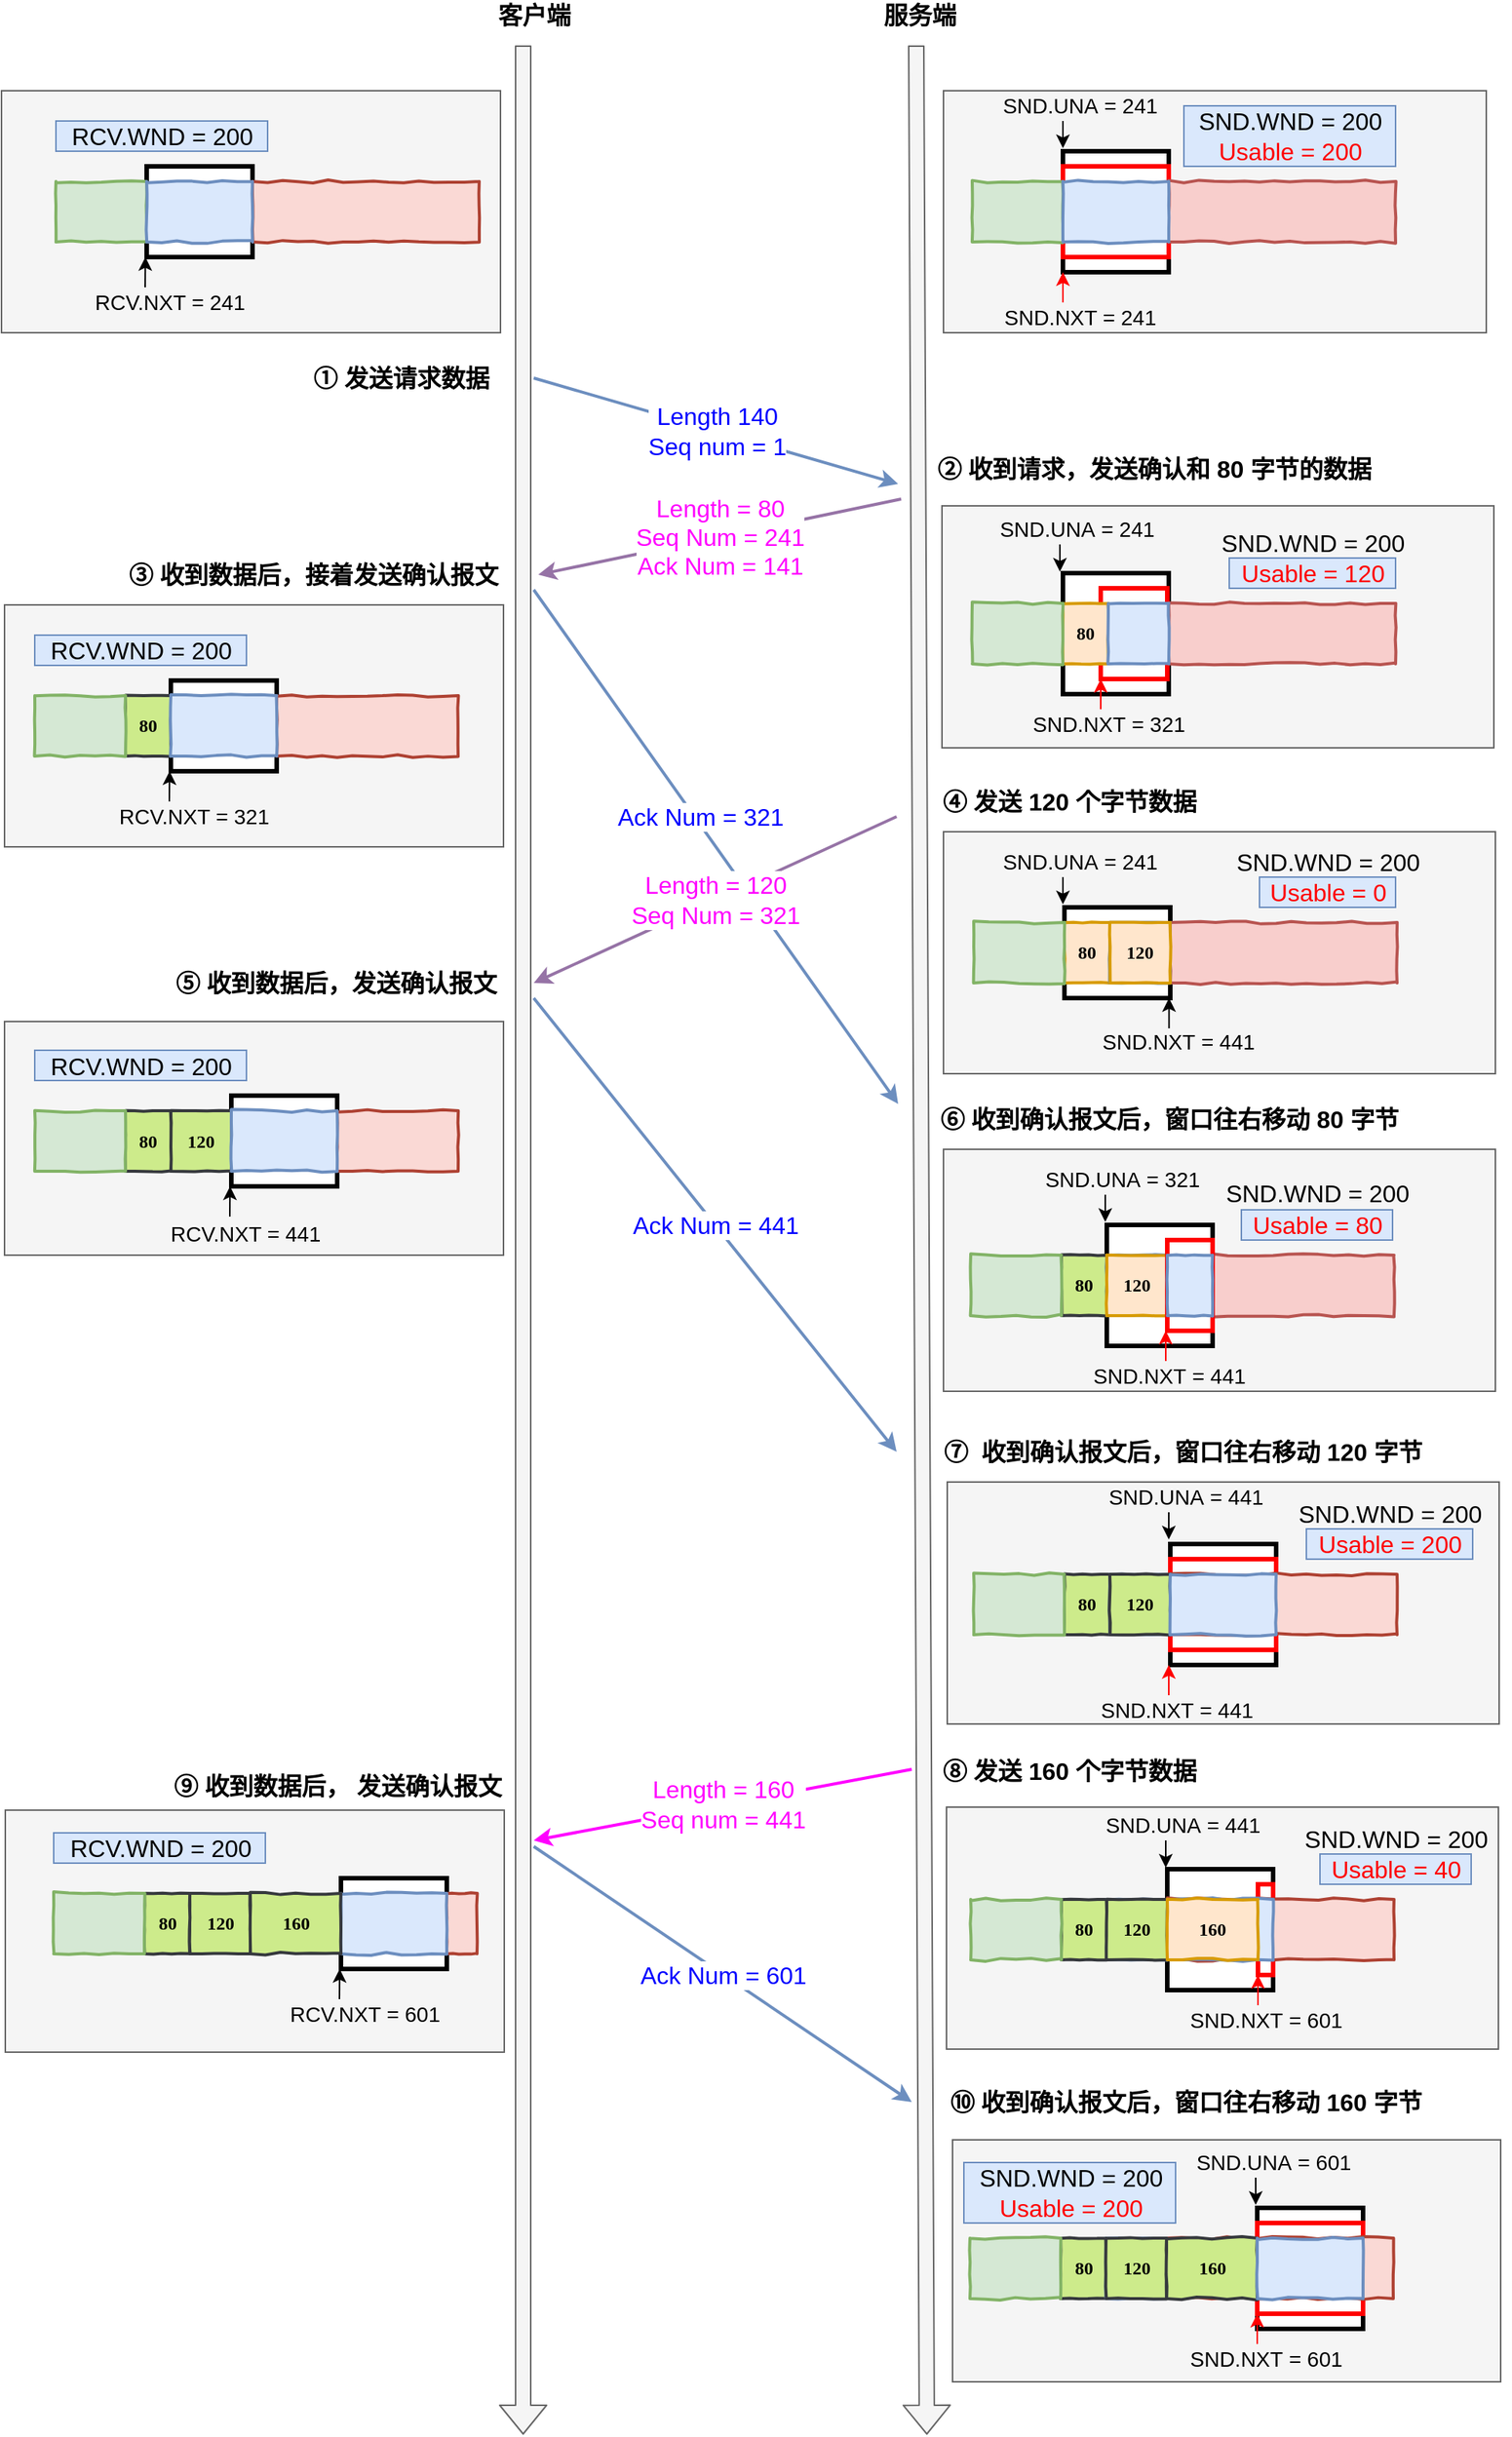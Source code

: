 <mxfile version="20.2.7" type="github">
  <diagram id="oP-XuYKwCHZLZq5-KsGj" name="第 1 页">
    <mxGraphModel dx="1161" dy="744" grid="1" gridSize="10" guides="1" tooltips="1" connect="1" arrows="1" fold="1" page="1" pageScale="1" pageWidth="827" pageHeight="1169" math="0" shadow="0">
      <root>
        <mxCell id="0" />
        <mxCell id="1" parent="0" />
        <mxCell id="BHWLRK0BuXOgV4QIQUpP-297" value="" style="rounded=0;whiteSpace=wrap;html=1;strokeColor=#666666;strokeWidth=1;fillColor=#f5f5f5;fontSize=16;fontColor=#333333;" parent="1" vertex="1">
          <mxGeometry x="701" y="550" width="359" height="160" as="geometry" />
        </mxCell>
        <mxCell id="BHWLRK0BuXOgV4QIQUpP-276" value="" style="rounded=0;whiteSpace=wrap;html=1;strokeColor=#666666;strokeWidth=1;fillColor=#f5f5f5;fontSize=16;fontColor=#333333;" parent="1" vertex="1">
          <mxGeometry x="701" y="1040" width="365" height="160" as="geometry" />
        </mxCell>
        <mxCell id="BHWLRK0BuXOgV4QIQUpP-277" value="" style="rounded=0;whiteSpace=wrap;html=1;strokeColor=#666666;strokeWidth=1;fillColor=#f5f5f5;fontSize=16;fontColor=#333333;" parent="1" vertex="1">
          <mxGeometry x="700" y="824.5" width="365" height="160" as="geometry" />
        </mxCell>
        <mxCell id="BHWLRK0BuXOgV4QIQUpP-204" value="" style="group" parent="1" vertex="1" connectable="0">
          <mxGeometry x="719" y="1260" width="347" height="150" as="geometry" />
        </mxCell>
        <mxCell id="BHWLRK0BuXOgV4QIQUpP-275" value="" style="rounded=0;whiteSpace=wrap;html=1;strokeColor=#666666;strokeWidth=1;fillColor=#f5f5f5;fontSize=16;fontColor=#333333;" parent="BHWLRK0BuXOgV4QIQUpP-204" vertex="1">
          <mxGeometry x="-18" y="-10" width="365" height="160" as="geometry" />
        </mxCell>
        <mxCell id="BHWLRK0BuXOgV4QIQUpP-133" value="" style="rounded=0;whiteSpace=wrap;html=1;strokeColor=#000000;fillColor=#ffffff;fontSize=16;strokeWidth=3;" parent="BHWLRK0BuXOgV4QIQUpP-204" vertex="1">
          <mxGeometry x="90" y="40" width="70" height="80" as="geometry" />
        </mxCell>
        <mxCell id="BHWLRK0BuXOgV4QIQUpP-73" value="80" style="html=1;whiteSpace=wrap;comic=1;strokeWidth=2;fontFamily=Comic Sans MS;fontStyle=1;fillColor=#cdeb8b;strokeColor=#36393d;" parent="BHWLRK0BuXOgV4QIQUpP-204" vertex="1">
          <mxGeometry x="60" y="60" width="30" height="40" as="geometry" />
        </mxCell>
        <mxCell id="BHWLRK0BuXOgV4QIQUpP-74" value="" style="html=1;whiteSpace=wrap;comic=1;strokeWidth=2;fontFamily=Comic Sans MS;fontStyle=1;fillColor=#d5e8d4;strokeColor=#82b366;" parent="BHWLRK0BuXOgV4QIQUpP-204" vertex="1">
          <mxGeometry y="60" width="60" height="40" as="geometry" />
        </mxCell>
        <mxCell id="BHWLRK0BuXOgV4QIQUpP-75" value="" style="html=1;whiteSpace=wrap;comic=1;strokeWidth=2;fontFamily=Comic Sans MS;fontStyle=1;fillColor=#f8cecc;strokeColor=#b85450;" parent="BHWLRK0BuXOgV4QIQUpP-204" vertex="1">
          <mxGeometry x="130" y="60" width="150" height="40" as="geometry" />
        </mxCell>
        <mxCell id="BHWLRK0BuXOgV4QIQUpP-76" value="" style="html=1;whiteSpace=wrap;comic=1;strokeWidth=2;fontFamily=Comic Sans MS;fontStyle=1;fillColor=#dae8fc;strokeColor=#6c8ebf;" parent="BHWLRK0BuXOgV4QIQUpP-204" vertex="1">
          <mxGeometry x="90" y="60" width="40" height="40" as="geometry" />
        </mxCell>
        <mxCell id="BHWLRK0BuXOgV4QIQUpP-77" value="120" style="html=1;whiteSpace=wrap;comic=1;strokeWidth=2;fontFamily=Comic Sans MS;fontStyle=1;fillColor=#ffe6cc;strokeColor=#d79b00;" parent="BHWLRK0BuXOgV4QIQUpP-204" vertex="1">
          <mxGeometry x="90" y="60" width="40" height="40" as="geometry" />
        </mxCell>
        <mxCell id="BHWLRK0BuXOgV4QIQUpP-116" value="SND.WND = 200" style="text;html=1;align=center;verticalAlign=middle;resizable=0;points=[];autosize=1;fontSize=16;" parent="BHWLRK0BuXOgV4QIQUpP-204" vertex="1">
          <mxGeometry x="159" y="9" width="140" height="20" as="geometry" />
        </mxCell>
        <mxCell id="BHWLRK0BuXOgV4QIQUpP-117" value="&lt;font color=&quot;#ff0000&quot;&gt;Usable = 80&lt;/font&gt;" style="text;html=1;align=center;verticalAlign=middle;resizable=0;points=[];autosize=1;fontSize=16;fillColor=#dae8fc;strokeColor=#6c8ebf;" parent="BHWLRK0BuXOgV4QIQUpP-204" vertex="1">
          <mxGeometry x="179" y="30" width="100" height="20" as="geometry" />
        </mxCell>
        <mxCell id="BHWLRK0BuXOgV4QIQUpP-134" value="" style="rounded=0;whiteSpace=wrap;html=1;strokeColor=#FF0000;fillColor=#ffffff;fontSize=16;strokeWidth=3;spacingRight=-1;" parent="BHWLRK0BuXOgV4QIQUpP-204" vertex="1">
          <mxGeometry x="130" y="50" width="30" height="60" as="geometry" />
        </mxCell>
        <mxCell id="BHWLRK0BuXOgV4QIQUpP-78" value="" style="html=1;whiteSpace=wrap;comic=1;strokeWidth=2;fontFamily=Comic Sans MS;fontStyle=1;fillColor=#dae8fc;strokeColor=#6c8ebf;" parent="BHWLRK0BuXOgV4QIQUpP-204" vertex="1">
          <mxGeometry x="130" y="60" width="30" height="40" as="geometry" />
        </mxCell>
        <mxCell id="BHWLRK0BuXOgV4QIQUpP-181" value="" style="endArrow=classic;html=1;fontSize=14;" parent="BHWLRK0BuXOgV4QIQUpP-204" edge="1">
          <mxGeometry width="50" height="50" relative="1" as="geometry">
            <mxPoint x="89" y="20" as="sourcePoint" />
            <mxPoint x="89" y="38" as="targetPoint" />
          </mxGeometry>
        </mxCell>
        <mxCell id="BHWLRK0BuXOgV4QIQUpP-182" value="SND.UNA&amp;nbsp;= 321" style="text;html=1;align=center;verticalAlign=middle;resizable=0;points=[];autosize=1;fontSize=14;" parent="BHWLRK0BuXOgV4QIQUpP-204" vertex="1">
          <mxGeometry x="40" width="120" height="20" as="geometry" />
        </mxCell>
        <mxCell id="BHWLRK0BuXOgV4QIQUpP-193" value="" style="endArrow=classic;html=1;fontSize=16;entryX=0;entryY=1;entryDx=0;entryDy=0;strokeColor=#FF0000;" parent="BHWLRK0BuXOgV4QIQUpP-204" edge="1">
          <mxGeometry width="50" height="50" relative="1" as="geometry">
            <mxPoint x="129" y="130" as="sourcePoint" />
            <mxPoint x="129" y="110.0" as="targetPoint" />
          </mxGeometry>
        </mxCell>
        <mxCell id="BHWLRK0BuXOgV4QIQUpP-240" value="" style="rounded=0;whiteSpace=wrap;html=1;strokeColor=#666666;strokeWidth=1;fillColor=#f5f5f5;fontSize=16;fontColor=#333333;" parent="1" vertex="1">
          <mxGeometry x="707" y="1905" width="362.5" height="160" as="geometry" />
        </mxCell>
        <mxCell id="BHWLRK0BuXOgV4QIQUpP-239" value="" style="rounded=0;whiteSpace=wrap;html=1;strokeColor=#666666;strokeWidth=1;fillColor=#f5f5f5;fontSize=16;fontColor=#333333;" parent="1" vertex="1">
          <mxGeometry x="80.5" y="1687" width="330" height="160" as="geometry" />
        </mxCell>
        <mxCell id="BHWLRK0BuXOgV4QIQUpP-236" value="" style="rounded=0;whiteSpace=wrap;html=1;strokeColor=#666666;strokeWidth=1;fillColor=#f5f5f5;fontSize=16;fontColor=#333333;" parent="1" vertex="1">
          <mxGeometry x="80" y="1165.5" width="330" height="154.5" as="geometry" />
        </mxCell>
        <mxCell id="KyinlGzShGAca8BI9YWs-2" value="&lt;font color=&quot;#ff00ff&quot;&gt;&lt;font style=&quot;font-size: 16px&quot;&gt;Length = 80&lt;br style=&quot;font-size: 16px&quot;&gt;&lt;/font&gt;&lt;span&gt;Seq Num = 241&lt;br&gt;&lt;/span&gt;&lt;/font&gt;&lt;font style=&quot;font-size: 16px&quot;&gt;&lt;font color=&quot;#ff00ff&quot;&gt;Ack Num = 141&lt;/font&gt;&lt;br&gt;&lt;/font&gt;" style="endArrow=classic;html=1;fillColor=#e1d5e7;strokeColor=#9673a6;fontSize=16;strokeWidth=2;" parent="1" edge="1">
          <mxGeometry width="50" height="50" relative="1" as="geometry">
            <mxPoint x="673" y="820" as="sourcePoint" />
            <mxPoint x="433" y="870" as="targetPoint" />
          </mxGeometry>
        </mxCell>
        <mxCell id="KyinlGzShGAca8BI9YWs-5" value="服务端" style="text;html=1;align=center;verticalAlign=middle;resizable=0;points=[];autosize=1;fontSize=16;fontStyle=1" parent="1" vertex="1">
          <mxGeometry x="654.5" y="490" width="60" height="20" as="geometry" />
        </mxCell>
        <mxCell id="KyinlGzShGAca8BI9YWs-6" value="客户端" style="text;html=1;align=center;verticalAlign=middle;resizable=0;points=[];autosize=1;fontSize=16;fontStyle=1" parent="1" vertex="1">
          <mxGeometry x="400" y="490" width="60" height="20" as="geometry" />
        </mxCell>
        <mxCell id="KyinlGzShGAca8BI9YWs-11" value="" style="shape=flexArrow;endArrow=classic;html=1;fillColor=#f5f5f5;strokeColor=#666666;" parent="1" edge="1">
          <mxGeometry width="50" height="50" relative="1" as="geometry">
            <mxPoint x="683" y="520" as="sourcePoint" />
            <mxPoint x="690" y="2100" as="targetPoint" />
          </mxGeometry>
        </mxCell>
        <mxCell id="KyinlGzShGAca8BI9YWs-12" value="" style="shape=flexArrow;endArrow=classic;html=1;fillColor=#f5f5f5;strokeColor=#666666;" parent="1" edge="1">
          <mxGeometry width="50" height="50" relative="1" as="geometry">
            <mxPoint x="423" y="520" as="sourcePoint" />
            <mxPoint x="423" y="2100" as="targetPoint" />
          </mxGeometry>
        </mxCell>
        <mxCell id="KyinlGzShGAca8BI9YWs-26" value="&lt;font color=&quot;#0000ff&quot; style=&quot;font-size: 16px&quot;&gt;Ack Num = 321&lt;br&gt;&lt;/font&gt;" style="endArrow=classic;html=1;gradientColor=#7ea6e0;fillColor=#dae8fc;strokeColor=#6c8ebf;fontSize=16;strokeWidth=2;" parent="1" edge="1">
          <mxGeometry x="-0.107" y="3" width="50" height="50" relative="1" as="geometry">
            <mxPoint x="430" y="880" as="sourcePoint" />
            <mxPoint x="671" y="1220" as="targetPoint" />
            <mxPoint as="offset" />
          </mxGeometry>
        </mxCell>
        <mxCell id="KyinlGzShGAca8BI9YWs-27" value="&lt;font color=&quot;#ff00ff&quot;&gt;Length = 120&lt;br&gt;Seq Num = 321&lt;/font&gt;" style="endArrow=classic;html=1;fillColor=#e1d5e7;strokeColor=#9673a6;fontSize=16;strokeWidth=2;" parent="1" edge="1">
          <mxGeometry width="50" height="50" relative="1" as="geometry">
            <mxPoint x="670" y="1030" as="sourcePoint" />
            <mxPoint x="430" y="1140" as="targetPoint" />
          </mxGeometry>
        </mxCell>
        <mxCell id="KyinlGzShGAca8BI9YWs-28" value="&lt;span&gt;&lt;font color=&quot;#0000ff&quot;&gt;Ack Num = 441&lt;/font&gt;&lt;/span&gt;&lt;font color=&quot;#0000ff&quot; style=&quot;font-size: 16px&quot;&gt;&lt;br&gt;&lt;/font&gt;" style="endArrow=classic;html=1;gradientColor=#7ea6e0;fillColor=#dae8fc;strokeColor=#6c8ebf;fontSize=16;strokeWidth=2;" parent="1" edge="1">
          <mxGeometry width="50" height="50" relative="1" as="geometry">
            <mxPoint x="430" y="1150" as="sourcePoint" />
            <mxPoint x="670" y="1450" as="targetPoint" />
          </mxGeometry>
        </mxCell>
        <mxCell id="KyinlGzShGAca8BI9YWs-29" value="&lt;font color=&quot;#ff00ff&quot;&gt;Length = 160&lt;br&gt;Seq num = 441&lt;/font&gt;" style="endArrow=classic;html=1;fillColor=#e1d5e7;strokeColor=#FF00FF;fontSize=16;strokeWidth=2;" parent="1" edge="1">
          <mxGeometry width="50" height="50" relative="1" as="geometry">
            <mxPoint x="680" y="1660" as="sourcePoint" />
            <mxPoint x="430" y="1707" as="targetPoint" />
          </mxGeometry>
        </mxCell>
        <mxCell id="BHWLRK0BuXOgV4QIQUpP-194" value="SND.NXT&amp;nbsp;= 441" style="text;html=1;align=center;verticalAlign=middle;resizable=0;points=[];autosize=1;fontSize=14;" parent="1" vertex="1">
          <mxGeometry x="790" y="1390" width="120" height="20" as="geometry" />
        </mxCell>
        <mxCell id="BHWLRK0BuXOgV4QIQUpP-202" value="" style="group" parent="1" vertex="1" connectable="0">
          <mxGeometry x="714.5" y="1910" width="315" height="155" as="geometry" />
        </mxCell>
        <mxCell id="BHWLRK0BuXOgV4QIQUpP-142" value="" style="rounded=0;whiteSpace=wrap;html=1;strokeColor=#000000;fillColor=#ffffff;fontSize=16;strokeWidth=3;" parent="BHWLRK0BuXOgV4QIQUpP-202" vertex="1">
          <mxGeometry x="194" y="40" width="70" height="80" as="geometry" />
        </mxCell>
        <mxCell id="BHWLRK0BuXOgV4QIQUpP-143" value="" style="rounded=0;whiteSpace=wrap;html=1;strokeColor=#FF0000;fillColor=#ffffff;fontSize=16;strokeWidth=3;spacingRight=-1;" parent="BHWLRK0BuXOgV4QIQUpP-202" vertex="1">
          <mxGeometry x="194" y="50" width="70" height="60" as="geometry" />
        </mxCell>
        <mxCell id="BHWLRK0BuXOgV4QIQUpP-96" value="80" style="html=1;whiteSpace=wrap;comic=1;strokeWidth=2;fontFamily=Comic Sans MS;fontStyle=1;fillColor=#cdeb8b;strokeColor=#36393d;" parent="BHWLRK0BuXOgV4QIQUpP-202" vertex="1">
          <mxGeometry x="64" y="60" width="30" height="40" as="geometry" />
        </mxCell>
        <mxCell id="BHWLRK0BuXOgV4QIQUpP-97" value="" style="html=1;whiteSpace=wrap;comic=1;strokeWidth=2;fontFamily=Comic Sans MS;fontStyle=1;fillColor=#d5e8d4;strokeColor=#82b366;" parent="BHWLRK0BuXOgV4QIQUpP-202" vertex="1">
          <mxGeometry x="4" y="60" width="60" height="40" as="geometry" />
        </mxCell>
        <mxCell id="BHWLRK0BuXOgV4QIQUpP-98" value="" style="html=1;whiteSpace=wrap;comic=1;strokeWidth=2;fontFamily=Comic Sans MS;fontStyle=1;fillColor=#fad9d5;strokeColor=#ae4132;" parent="BHWLRK0BuXOgV4QIQUpP-202" vertex="1">
          <mxGeometry x="134" y="60" width="150" height="40" as="geometry" />
        </mxCell>
        <mxCell id="BHWLRK0BuXOgV4QIQUpP-99" value="" style="html=1;whiteSpace=wrap;comic=1;strokeWidth=2;fontFamily=Comic Sans MS;fontStyle=1;fillColor=#dae8fc;strokeColor=#6c8ebf;" parent="BHWLRK0BuXOgV4QIQUpP-202" vertex="1">
          <mxGeometry x="94" y="60" width="40" height="40" as="geometry" />
        </mxCell>
        <mxCell id="BHWLRK0BuXOgV4QIQUpP-100" value="120" style="html=1;whiteSpace=wrap;comic=1;strokeWidth=2;fontFamily=Comic Sans MS;fontStyle=1;fillColor=#cdeb8b;strokeColor=#36393d;" parent="BHWLRK0BuXOgV4QIQUpP-202" vertex="1">
          <mxGeometry x="94" y="60" width="40" height="40" as="geometry" />
        </mxCell>
        <mxCell id="BHWLRK0BuXOgV4QIQUpP-102" value="160" style="html=1;whiteSpace=wrap;comic=1;strokeWidth=2;fontFamily=Comic Sans MS;fontStyle=1;fillColor=#cdeb8b;strokeColor=#36393d;" parent="BHWLRK0BuXOgV4QIQUpP-202" vertex="1">
          <mxGeometry x="134" y="60" width="60" height="40" as="geometry" />
        </mxCell>
        <mxCell id="BHWLRK0BuXOgV4QIQUpP-105" value="" style="html=1;whiteSpace=wrap;comic=1;strokeWidth=2;fontFamily=Comic Sans MS;fontStyle=1;fillColor=#dae8fc;strokeColor=#6c8ebf;" parent="BHWLRK0BuXOgV4QIQUpP-202" vertex="1">
          <mxGeometry x="194" y="60" width="70" height="40" as="geometry" />
        </mxCell>
        <mxCell id="BHWLRK0BuXOgV4QIQUpP-123" value="SND.WND = 200&lt;br&gt;&lt;font color=&quot;#ff0000&quot;&gt;Usable = 200&lt;/font&gt;" style="text;html=1;align=center;verticalAlign=middle;resizable=0;points=[];autosize=1;fontSize=16;fillColor=#dae8fc;strokeColor=#6c8ebf;" parent="BHWLRK0BuXOgV4QIQUpP-202" vertex="1">
          <mxGeometry y="10" width="140" height="40" as="geometry" />
        </mxCell>
        <mxCell id="BHWLRK0BuXOgV4QIQUpP-191" value="" style="endArrow=classic;html=1;fontSize=14;" parent="BHWLRK0BuXOgV4QIQUpP-202" edge="1">
          <mxGeometry width="50" height="50" relative="1" as="geometry">
            <mxPoint x="193.0" y="20.0" as="sourcePoint" />
            <mxPoint x="193.0" y="38.0" as="targetPoint" />
          </mxGeometry>
        </mxCell>
        <mxCell id="BHWLRK0BuXOgV4QIQUpP-192" value="SND.UNA&amp;nbsp;= 601" style="text;html=1;align=center;verticalAlign=middle;resizable=0;points=[];autosize=1;fontSize=14;" parent="BHWLRK0BuXOgV4QIQUpP-202" vertex="1">
          <mxGeometry x="144" width="120" height="20" as="geometry" />
        </mxCell>
        <mxCell id="BHWLRK0BuXOgV4QIQUpP-199" value="" style="endArrow=classic;html=1;fontSize=16;entryX=0;entryY=1;entryDx=0;entryDy=0;strokeColor=#FF0000;" parent="BHWLRK0BuXOgV4QIQUpP-202" edge="1">
          <mxGeometry width="50" height="50" relative="1" as="geometry">
            <mxPoint x="194" y="130" as="sourcePoint" />
            <mxPoint x="194" y="110" as="targetPoint" />
          </mxGeometry>
        </mxCell>
        <mxCell id="BHWLRK0BuXOgV4QIQUpP-200" value="SND.NXT&amp;nbsp;= 601" style="text;html=1;align=center;verticalAlign=middle;resizable=0;points=[];autosize=1;fontSize=14;" parent="BHWLRK0BuXOgV4QIQUpP-202" vertex="1">
          <mxGeometry x="139" y="130" width="120" height="20" as="geometry" />
        </mxCell>
        <mxCell id="BHWLRK0BuXOgV4QIQUpP-203" value="" style="group" parent="1" vertex="1" connectable="0">
          <mxGeometry x="721" y="1470" width="347.5" height="161" as="geometry" />
        </mxCell>
        <mxCell id="BHWLRK0BuXOgV4QIQUpP-242" value="" style="rounded=0;whiteSpace=wrap;html=1;strokeColor=#666666;strokeWidth=1;fillColor=#f5f5f5;fontSize=16;fontColor=#333333;" parent="BHWLRK0BuXOgV4QIQUpP-203" vertex="1">
          <mxGeometry x="-17.5" width="365" height="160" as="geometry" />
        </mxCell>
        <mxCell id="BHWLRK0BuXOgV4QIQUpP-139" value="" style="rounded=0;whiteSpace=wrap;html=1;strokeColor=#000000;fillColor=#ffffff;fontSize=16;strokeWidth=3;" parent="BHWLRK0BuXOgV4QIQUpP-203" vertex="1">
          <mxGeometry x="130" y="41" width="70" height="80" as="geometry" />
        </mxCell>
        <mxCell id="BHWLRK0BuXOgV4QIQUpP-137" value="" style="rounded=0;whiteSpace=wrap;html=1;strokeColor=#FF0000;fillColor=#ffffff;fontSize=16;strokeWidth=3;spacingRight=-1;" parent="BHWLRK0BuXOgV4QIQUpP-203" vertex="1">
          <mxGeometry x="130" y="51" width="70" height="60" as="geometry" />
        </mxCell>
        <mxCell id="BHWLRK0BuXOgV4QIQUpP-79" value="80" style="html=1;whiteSpace=wrap;comic=1;strokeWidth=2;fontFamily=Comic Sans MS;fontStyle=1;fillColor=#cdeb8b;strokeColor=#36393d;" parent="BHWLRK0BuXOgV4QIQUpP-203" vertex="1">
          <mxGeometry x="60" y="61" width="30" height="40" as="geometry" />
        </mxCell>
        <mxCell id="BHWLRK0BuXOgV4QIQUpP-80" value="" style="html=1;whiteSpace=wrap;comic=1;strokeWidth=2;fontFamily=Comic Sans MS;fontStyle=1;fillColor=#d5e8d4;strokeColor=#82b366;" parent="BHWLRK0BuXOgV4QIQUpP-203" vertex="1">
          <mxGeometry y="61" width="60" height="40" as="geometry" />
        </mxCell>
        <mxCell id="BHWLRK0BuXOgV4QIQUpP-81" value="" style="html=1;whiteSpace=wrap;comic=1;strokeWidth=2;fontFamily=Comic Sans MS;fontStyle=1;fillColor=#fad9d5;strokeColor=#ae4132;" parent="BHWLRK0BuXOgV4QIQUpP-203" vertex="1">
          <mxGeometry x="130" y="61" width="150" height="40" as="geometry" />
        </mxCell>
        <mxCell id="BHWLRK0BuXOgV4QIQUpP-82" value="" style="html=1;whiteSpace=wrap;comic=1;strokeWidth=2;fontFamily=Comic Sans MS;fontStyle=1;fillColor=#dae8fc;strokeColor=#6c8ebf;" parent="BHWLRK0BuXOgV4QIQUpP-203" vertex="1">
          <mxGeometry x="90" y="61" width="40" height="40" as="geometry" />
        </mxCell>
        <mxCell id="BHWLRK0BuXOgV4QIQUpP-83" value="120" style="html=1;whiteSpace=wrap;comic=1;strokeWidth=2;fontFamily=Comic Sans MS;fontStyle=1;fillColor=#cdeb8b;strokeColor=#36393d;" parent="BHWLRK0BuXOgV4QIQUpP-203" vertex="1">
          <mxGeometry x="90" y="61" width="40" height="40" as="geometry" />
        </mxCell>
        <mxCell id="BHWLRK0BuXOgV4QIQUpP-85" value="" style="html=1;whiteSpace=wrap;comic=1;strokeWidth=2;fontFamily=Comic Sans MS;fontStyle=1;fillColor=#dae8fc;strokeColor=#6c8ebf;" parent="BHWLRK0BuXOgV4QIQUpP-203" vertex="1">
          <mxGeometry x="130" y="61" width="70" height="40" as="geometry" />
        </mxCell>
        <mxCell id="BHWLRK0BuXOgV4QIQUpP-118" value="SND.WND = 200" style="text;html=1;align=center;verticalAlign=middle;resizable=0;points=[];autosize=1;fontSize=16;" parent="BHWLRK0BuXOgV4QIQUpP-203" vertex="1">
          <mxGeometry x="205" y="11" width="140" height="20" as="geometry" />
        </mxCell>
        <mxCell id="BHWLRK0BuXOgV4QIQUpP-119" value="&lt;font color=&quot;#ff0000&quot;&gt;Usable = 200&lt;/font&gt;" style="text;html=1;align=center;verticalAlign=middle;resizable=0;points=[];autosize=1;fontSize=16;fillColor=#dae8fc;strokeColor=#6c8ebf;" parent="BHWLRK0BuXOgV4QIQUpP-203" vertex="1">
          <mxGeometry x="220" y="31" width="110" height="20" as="geometry" />
        </mxCell>
        <mxCell id="BHWLRK0BuXOgV4QIQUpP-185" value="" style="endArrow=classic;html=1;fontSize=14;" parent="BHWLRK0BuXOgV4QIQUpP-203" edge="1">
          <mxGeometry width="50" height="50" relative="1" as="geometry">
            <mxPoint x="129.0" y="20.0" as="sourcePoint" />
            <mxPoint x="129.0" y="38.0" as="targetPoint" />
          </mxGeometry>
        </mxCell>
        <mxCell id="BHWLRK0BuXOgV4QIQUpP-186" value="SND.UNA&amp;nbsp;= 441" style="text;html=1;align=center;verticalAlign=middle;resizable=0;points=[];autosize=1;fontSize=14;" parent="BHWLRK0BuXOgV4QIQUpP-203" vertex="1">
          <mxGeometry x="80" width="120" height="20" as="geometry" />
        </mxCell>
        <mxCell id="BHWLRK0BuXOgV4QIQUpP-195" value="" style="endArrow=classic;html=1;fontSize=16;entryX=0;entryY=1;entryDx=0;entryDy=0;strokeColor=#FF0000;" parent="BHWLRK0BuXOgV4QIQUpP-203" edge="1">
          <mxGeometry width="50" height="50" relative="1" as="geometry">
            <mxPoint x="129.0" y="141.0" as="sourcePoint" />
            <mxPoint x="129.0" y="121.0" as="targetPoint" />
          </mxGeometry>
        </mxCell>
        <mxCell id="BHWLRK0BuXOgV4QIQUpP-196" value="SND.NXT&amp;nbsp;= 441" style="text;html=1;align=center;verticalAlign=middle;resizable=0;points=[];autosize=1;fontSize=14;" parent="BHWLRK0BuXOgV4QIQUpP-203" vertex="1">
          <mxGeometry x="74" y="141" width="120" height="20" as="geometry" />
        </mxCell>
        <mxCell id="BHWLRK0BuXOgV4QIQUpP-205" value="" style="group" parent="1" vertex="1" connectable="0">
          <mxGeometry x="721" y="1050" width="355" height="150" as="geometry" />
        </mxCell>
        <mxCell id="BHWLRK0BuXOgV4QIQUpP-132" value="" style="rounded=0;whiteSpace=wrap;html=1;strokeColor=#000000;fillColor=#ffffff;fontSize=16;strokeWidth=3;" parent="BHWLRK0BuXOgV4QIQUpP-205" vertex="1">
          <mxGeometry x="60" y="40" width="70" height="60" as="geometry" />
        </mxCell>
        <mxCell id="BHWLRK0BuXOgV4QIQUpP-68" value="80" style="html=1;whiteSpace=wrap;comic=1;strokeWidth=2;fontFamily=Comic Sans MS;fontStyle=1;fillColor=#ffe6cc;strokeColor=#d79b00;" parent="BHWLRK0BuXOgV4QIQUpP-205" vertex="1">
          <mxGeometry x="60" y="50" width="30" height="40" as="geometry" />
        </mxCell>
        <mxCell id="BHWLRK0BuXOgV4QIQUpP-69" value="" style="html=1;whiteSpace=wrap;comic=1;strokeWidth=2;fontFamily=Comic Sans MS;fontStyle=1;fillColor=#d5e8d4;strokeColor=#82b366;" parent="BHWLRK0BuXOgV4QIQUpP-205" vertex="1">
          <mxGeometry y="50" width="60" height="40" as="geometry" />
        </mxCell>
        <mxCell id="BHWLRK0BuXOgV4QIQUpP-70" value="" style="html=1;whiteSpace=wrap;comic=1;strokeWidth=2;fontFamily=Comic Sans MS;fontStyle=1;fillColor=#f8cecc;strokeColor=#b85450;" parent="BHWLRK0BuXOgV4QIQUpP-205" vertex="1">
          <mxGeometry x="130" y="50" width="150" height="40" as="geometry" />
        </mxCell>
        <mxCell id="BHWLRK0BuXOgV4QIQUpP-71" value="" style="html=1;whiteSpace=wrap;comic=1;strokeWidth=2;fontFamily=Comic Sans MS;fontStyle=1;fillColor=#dae8fc;strokeColor=#6c8ebf;" parent="BHWLRK0BuXOgV4QIQUpP-205" vertex="1">
          <mxGeometry x="90" y="50" width="40" height="40" as="geometry" />
        </mxCell>
        <mxCell id="BHWLRK0BuXOgV4QIQUpP-72" value="120" style="html=1;whiteSpace=wrap;comic=1;strokeWidth=2;fontFamily=Comic Sans MS;fontStyle=1;fillColor=#ffe6cc;strokeColor=#d79b00;" parent="BHWLRK0BuXOgV4QIQUpP-205" vertex="1">
          <mxGeometry x="90" y="50" width="40" height="40" as="geometry" />
        </mxCell>
        <mxCell id="BHWLRK0BuXOgV4QIQUpP-114" value="SND.WND = 200" style="text;html=1;align=center;verticalAlign=middle;resizable=0;points=[];autosize=1;fontSize=16;" parent="BHWLRK0BuXOgV4QIQUpP-205" vertex="1">
          <mxGeometry x="164" width="140" height="20" as="geometry" />
        </mxCell>
        <mxCell id="BHWLRK0BuXOgV4QIQUpP-115" value="&lt;font color=&quot;#ff0000&quot;&gt;Usable = 0&lt;/font&gt;" style="text;html=1;align=center;verticalAlign=middle;resizable=0;points=[];autosize=1;fontSize=16;fillColor=#dae8fc;strokeColor=#6c8ebf;" parent="BHWLRK0BuXOgV4QIQUpP-205" vertex="1">
          <mxGeometry x="189" y="20" width="90" height="20" as="geometry" />
        </mxCell>
        <mxCell id="BHWLRK0BuXOgV4QIQUpP-175" value="" style="endArrow=classic;html=1;fontSize=16;entryX=0;entryY=1;entryDx=0;entryDy=0;strokeColor=#000000;" parent="BHWLRK0BuXOgV4QIQUpP-205" edge="1">
          <mxGeometry width="50" height="50" relative="1" as="geometry">
            <mxPoint x="129.17" y="120" as="sourcePoint" />
            <mxPoint x="129.17" y="100.0" as="targetPoint" />
          </mxGeometry>
        </mxCell>
        <mxCell id="BHWLRK0BuXOgV4QIQUpP-176" value="SND.NXT&amp;nbsp;= 441" style="text;html=1;align=center;verticalAlign=middle;resizable=0;points=[];autosize=1;fontSize=14;" parent="BHWLRK0BuXOgV4QIQUpP-205" vertex="1">
          <mxGeometry x="75" y="119" width="120" height="20" as="geometry" />
        </mxCell>
        <mxCell id="BHWLRK0BuXOgV4QIQUpP-179" value="" style="endArrow=classic;html=1;fontSize=14;" parent="BHWLRK0BuXOgV4QIQUpP-205" edge="1">
          <mxGeometry width="50" height="50" relative="1" as="geometry">
            <mxPoint x="59" y="20" as="sourcePoint" />
            <mxPoint x="59" y="38" as="targetPoint" />
          </mxGeometry>
        </mxCell>
        <mxCell id="BHWLRK0BuXOgV4QIQUpP-180" value="SND.UNA&amp;nbsp;= 241" style="text;html=1;align=center;verticalAlign=middle;resizable=0;points=[];autosize=1;fontSize=14;" parent="BHWLRK0BuXOgV4QIQUpP-205" vertex="1">
          <mxGeometry x="10" width="120" height="20" as="geometry" />
        </mxCell>
        <mxCell id="BHWLRK0BuXOgV4QIQUpP-206" value="" style="group" parent="1" vertex="1" connectable="0">
          <mxGeometry x="720" y="830" width="355" height="154.5" as="geometry" />
        </mxCell>
        <mxCell id="BHWLRK0BuXOgV4QIQUpP-130" value="" style="rounded=0;whiteSpace=wrap;html=1;strokeColor=#000000;fillColor=#ffffff;fontSize=16;strokeWidth=3;" parent="BHWLRK0BuXOgV4QIQUpP-206" vertex="1">
          <mxGeometry x="60" y="39" width="70" height="80" as="geometry" />
        </mxCell>
        <mxCell id="BHWLRK0BuXOgV4QIQUpP-131" value="" style="rounded=0;whiteSpace=wrap;html=1;strokeColor=#FF0000;fillColor=#ffffff;fontSize=16;strokeWidth=3;spacingRight=-1;" parent="BHWLRK0BuXOgV4QIQUpP-206" vertex="1">
          <mxGeometry x="85" y="49" width="44" height="60" as="geometry" />
        </mxCell>
        <mxCell id="BHWLRK0BuXOgV4QIQUpP-64" value="80" style="html=1;whiteSpace=wrap;comic=1;strokeWidth=2;fontFamily=Comic Sans MS;fontStyle=1;fillColor=#ffe6cc;strokeColor=#d79b00;" parent="BHWLRK0BuXOgV4QIQUpP-206" vertex="1">
          <mxGeometry x="60" y="59" width="30" height="40" as="geometry" />
        </mxCell>
        <mxCell id="BHWLRK0BuXOgV4QIQUpP-65" value="" style="html=1;whiteSpace=wrap;comic=1;strokeWidth=2;fontFamily=Comic Sans MS;fontStyle=1;fillColor=#d5e8d4;strokeColor=#82b366;" parent="BHWLRK0BuXOgV4QIQUpP-206" vertex="1">
          <mxGeometry y="59" width="60" height="40" as="geometry" />
        </mxCell>
        <mxCell id="BHWLRK0BuXOgV4QIQUpP-66" value="" style="html=1;whiteSpace=wrap;comic=1;strokeWidth=2;fontFamily=Comic Sans MS;fontStyle=1;fillColor=#f8cecc;strokeColor=#b85450;" parent="BHWLRK0BuXOgV4QIQUpP-206" vertex="1">
          <mxGeometry x="130" y="59" width="150" height="40" as="geometry" />
        </mxCell>
        <mxCell id="BHWLRK0BuXOgV4QIQUpP-67" value="" style="html=1;whiteSpace=wrap;comic=1;strokeWidth=2;fontFamily=Comic Sans MS;fontStyle=1;fillColor=#dae8fc;strokeColor=#6c8ebf;" parent="BHWLRK0BuXOgV4QIQUpP-206" vertex="1">
          <mxGeometry x="90" y="59" width="40" height="40" as="geometry" />
        </mxCell>
        <mxCell id="BHWLRK0BuXOgV4QIQUpP-112" value="&lt;font color=&quot;#ff0000&quot;&gt;Usable = 120&lt;/font&gt;" style="text;html=1;align=center;verticalAlign=middle;resizable=0;points=[];autosize=1;fontSize=16;fillColor=#dae8fc;strokeColor=#6c8ebf;" parent="BHWLRK0BuXOgV4QIQUpP-206" vertex="1">
          <mxGeometry x="170" y="29" width="110" height="20" as="geometry" />
        </mxCell>
        <mxCell id="BHWLRK0BuXOgV4QIQUpP-113" value="SND.WND = 200" style="text;html=1;align=center;verticalAlign=middle;resizable=0;points=[];autosize=1;fontSize=16;" parent="BHWLRK0BuXOgV4QIQUpP-206" vertex="1">
          <mxGeometry x="155" y="9" width="140" height="20" as="geometry" />
        </mxCell>
        <mxCell id="BHWLRK0BuXOgV4QIQUpP-170" value="" style="endArrow=classic;html=1;fontSize=16;entryX=0;entryY=1;entryDx=0;entryDy=0;strokeColor=#FF0000;" parent="BHWLRK0BuXOgV4QIQUpP-206" target="BHWLRK0BuXOgV4QIQUpP-131" edge="1">
          <mxGeometry width="50" height="50" relative="1" as="geometry">
            <mxPoint x="85" y="129" as="sourcePoint" />
            <mxPoint x="87" y="119" as="targetPoint" />
          </mxGeometry>
        </mxCell>
        <mxCell id="BHWLRK0BuXOgV4QIQUpP-171" value="SND.NXT&amp;nbsp;= 321" style="text;html=1;align=center;verticalAlign=middle;resizable=0;points=[];autosize=1;fontSize=14;" parent="BHWLRK0BuXOgV4QIQUpP-206" vertex="1">
          <mxGeometry x="30" y="129" width="120" height="20" as="geometry" />
        </mxCell>
        <mxCell id="BHWLRK0BuXOgV4QIQUpP-177" value="" style="endArrow=classic;html=1;fontSize=14;" parent="BHWLRK0BuXOgV4QIQUpP-206" edge="1">
          <mxGeometry width="50" height="50" relative="1" as="geometry">
            <mxPoint x="58" y="20" as="sourcePoint" />
            <mxPoint x="58" y="38" as="targetPoint" />
          </mxGeometry>
        </mxCell>
        <mxCell id="BHWLRK0BuXOgV4QIQUpP-178" value="SND.UNA&amp;nbsp;= 241" style="text;html=1;align=center;verticalAlign=middle;resizable=0;points=[];autosize=1;fontSize=14;" parent="BHWLRK0BuXOgV4QIQUpP-206" vertex="1">
          <mxGeometry x="9" width="120" height="20" as="geometry" />
        </mxCell>
        <mxCell id="BHWLRK0BuXOgV4QIQUpP-207" value="" style="group" parent="1" vertex="1" connectable="0">
          <mxGeometry x="720" y="550" width="350" height="160" as="geometry" />
        </mxCell>
        <mxCell id="BHWLRK0BuXOgV4QIQUpP-148" value="" style="rounded=0;whiteSpace=wrap;html=1;strokeColor=#000000;fillColor=#ffffff;fontSize=16;strokeWidth=3;" parent="BHWLRK0BuXOgV4QIQUpP-207" vertex="1">
          <mxGeometry x="60" y="40" width="70" height="80" as="geometry" />
        </mxCell>
        <mxCell id="BHWLRK0BuXOgV4QIQUpP-149" value="" style="rounded=0;whiteSpace=wrap;html=1;strokeColor=#FF0000;fillColor=#ffffff;fontSize=16;strokeWidth=3;spacingRight=-1;" parent="BHWLRK0BuXOgV4QIQUpP-207" vertex="1">
          <mxGeometry x="60" y="50" width="70" height="60" as="geometry" />
        </mxCell>
        <mxCell id="BHWLRK0BuXOgV4QIQUpP-61" value="" style="html=1;whiteSpace=wrap;comic=1;strokeWidth=2;fontFamily=Comic Sans MS;fontStyle=1;fillColor=#d5e8d4;strokeColor=#82b366;" parent="BHWLRK0BuXOgV4QIQUpP-207" vertex="1">
          <mxGeometry y="60" width="60" height="40" as="geometry" />
        </mxCell>
        <mxCell id="BHWLRK0BuXOgV4QIQUpP-62" value="" style="html=1;whiteSpace=wrap;comic=1;strokeWidth=2;fontFamily=Comic Sans MS;fontStyle=1;fillColor=#f8cecc;strokeColor=#b85450;" parent="BHWLRK0BuXOgV4QIQUpP-207" vertex="1">
          <mxGeometry x="130" y="60" width="150" height="40" as="geometry" />
        </mxCell>
        <mxCell id="BHWLRK0BuXOgV4QIQUpP-63" value="" style="html=1;whiteSpace=wrap;comic=1;strokeWidth=2;fontFamily=Comic Sans MS;fontStyle=1;fillColor=#dae8fc;strokeColor=#6c8ebf;" parent="BHWLRK0BuXOgV4QIQUpP-207" vertex="1">
          <mxGeometry x="60" y="60" width="70" height="40" as="geometry" />
        </mxCell>
        <mxCell id="BHWLRK0BuXOgV4QIQUpP-111" value="SND.WND = 200&lt;br&gt;&lt;font color=&quot;#ff0000&quot;&gt;Usable = 200&lt;/font&gt;" style="text;html=1;align=center;verticalAlign=middle;resizable=0;points=[];autosize=1;fontSize=16;fillColor=#dae8fc;strokeColor=#6c8ebf;" parent="BHWLRK0BuXOgV4QIQUpP-207" vertex="1">
          <mxGeometry x="140" y="10" width="140" height="40" as="geometry" />
        </mxCell>
        <mxCell id="BHWLRK0BuXOgV4QIQUpP-164" value="" style="endArrow=classic;html=1;fontSize=16;strokeColor=#FF0000;" parent="BHWLRK0BuXOgV4QIQUpP-207" edge="1">
          <mxGeometry width="50" height="50" relative="1" as="geometry">
            <mxPoint x="60" y="140" as="sourcePoint" />
            <mxPoint x="60.0" y="120" as="targetPoint" />
          </mxGeometry>
        </mxCell>
        <mxCell id="BHWLRK0BuXOgV4QIQUpP-167" value="SND.NXT = 241" style="text;html=1;align=center;verticalAlign=middle;resizable=0;points=[];autosize=1;fontSize=14;" parent="BHWLRK0BuXOgV4QIQUpP-207" vertex="1">
          <mxGeometry x="11" y="140" width="120" height="20" as="geometry" />
        </mxCell>
        <mxCell id="BHWLRK0BuXOgV4QIQUpP-168" value="" style="endArrow=classic;html=1;fontSize=14;" parent="BHWLRK0BuXOgV4QIQUpP-207" edge="1">
          <mxGeometry width="50" height="50" relative="1" as="geometry">
            <mxPoint x="60" y="20" as="sourcePoint" />
            <mxPoint x="60" y="38" as="targetPoint" />
          </mxGeometry>
        </mxCell>
        <mxCell id="BHWLRK0BuXOgV4QIQUpP-169" value="SND.UNA&amp;nbsp;= 241" style="text;html=1;align=center;verticalAlign=middle;resizable=0;points=[];autosize=1;fontSize=14;" parent="BHWLRK0BuXOgV4QIQUpP-207" vertex="1">
          <mxGeometry x="11" width="120" height="20" as="geometry" />
        </mxCell>
        <mxCell id="BHWLRK0BuXOgV4QIQUpP-208" value="" style="group" parent="1" vertex="1" connectable="0">
          <mxGeometry x="120" y="555" width="294" height="155" as="geometry" />
        </mxCell>
        <mxCell id="BHWLRK0BuXOgV4QIQUpP-234" value="" style="rounded=0;whiteSpace=wrap;html=1;strokeColor=#666666;strokeWidth=1;fillColor=#f5f5f5;fontSize=16;fontColor=#333333;" parent="BHWLRK0BuXOgV4QIQUpP-208" vertex="1">
          <mxGeometry x="-42" y="-5" width="330" height="160" as="geometry" />
        </mxCell>
        <mxCell id="BHWLRK0BuXOgV4QIQUpP-147" value="" style="rounded=0;whiteSpace=wrap;html=1;strokeColor=#000000;fillColor=#ffffff;fontSize=16;strokeWidth=3;" parent="BHWLRK0BuXOgV4QIQUpP-208" vertex="1">
          <mxGeometry x="54" y="45" width="70" height="60" as="geometry" />
        </mxCell>
        <mxCell id="BHWLRK0BuXOgV4QIQUpP-1" value="" style="html=1;whiteSpace=wrap;comic=1;strokeWidth=2;fontFamily=Comic Sans MS;fontStyle=1;fillColor=#d5e8d4;strokeColor=#82b366;" parent="BHWLRK0BuXOgV4QIQUpP-208" vertex="1">
          <mxGeometry x="-6" y="55" width="60" height="40" as="geometry" />
        </mxCell>
        <mxCell id="BHWLRK0BuXOgV4QIQUpP-2" value="" style="html=1;whiteSpace=wrap;comic=1;strokeWidth=2;fontFamily=Comic Sans MS;fontStyle=1;fillColor=#fad9d5;strokeColor=#ae4132;" parent="BHWLRK0BuXOgV4QIQUpP-208" vertex="1">
          <mxGeometry x="124" y="55" width="150" height="40" as="geometry" />
        </mxCell>
        <mxCell id="BHWLRK0BuXOgV4QIQUpP-47" value="" style="html=1;whiteSpace=wrap;comic=1;strokeWidth=2;fontFamily=Comic Sans MS;fontStyle=1;fillColor=#dae8fc;strokeColor=#6c8ebf;" parent="BHWLRK0BuXOgV4QIQUpP-208" vertex="1">
          <mxGeometry x="54" y="55" width="70" height="40" as="geometry" />
        </mxCell>
        <mxCell id="BHWLRK0BuXOgV4QIQUpP-107" value="RCV.WND = 200" style="text;html=1;align=center;verticalAlign=middle;resizable=0;points=[];autosize=1;fontSize=16;fillColor=#dae8fc;strokeColor=#6c8ebf;" parent="BHWLRK0BuXOgV4QIQUpP-208" vertex="1">
          <mxGeometry x="-6" y="15" width="140" height="20" as="geometry" />
        </mxCell>
        <mxCell id="BHWLRK0BuXOgV4QIQUpP-162" value="" style="endArrow=classic;html=1;fontSize=16;" parent="BHWLRK0BuXOgV4QIQUpP-208" edge="1">
          <mxGeometry width="50" height="50" relative="1" as="geometry">
            <mxPoint x="53" y="125" as="sourcePoint" />
            <mxPoint x="53.17" y="105" as="targetPoint" />
          </mxGeometry>
        </mxCell>
        <mxCell id="BHWLRK0BuXOgV4QIQUpP-163" value="RCV.NXT = 241" style="text;html=1;align=center;verticalAlign=middle;resizable=0;points=[];autosize=1;fontSize=14;" parent="BHWLRK0BuXOgV4QIQUpP-208" vertex="1">
          <mxGeometry x="14" y="125" width="110" height="20" as="geometry" />
        </mxCell>
        <mxCell id="BHWLRK0BuXOgV4QIQUpP-211" value="" style="group" parent="1" vertex="1" connectable="0">
          <mxGeometry x="112.5" y="1702" width="294" height="145" as="geometry" />
        </mxCell>
        <mxCell id="BHWLRK0BuXOgV4QIQUpP-144" value="" style="rounded=0;whiteSpace=wrap;html=1;strokeColor=#000000;fillColor=#ffffff;fontSize=16;strokeWidth=3;" parent="BHWLRK0BuXOgV4QIQUpP-211" vertex="1">
          <mxGeometry x="190" y="30" width="70" height="60" as="geometry" />
        </mxCell>
        <mxCell id="BHWLRK0BuXOgV4QIQUpP-55" value="120" style="html=1;whiteSpace=wrap;comic=1;strokeWidth=2;fontFamily=Comic Sans MS;fontStyle=1;fillColor=#cdeb8b;strokeColor=#36393d;" parent="BHWLRK0BuXOgV4QIQUpP-211" vertex="1">
          <mxGeometry x="90" y="40" width="40" height="40" as="geometry" />
        </mxCell>
        <mxCell id="BHWLRK0BuXOgV4QIQUpP-56" value="80" style="html=1;whiteSpace=wrap;comic=1;strokeWidth=2;fontFamily=Comic Sans MS;fontStyle=1;fillColor=#cdeb8b;strokeColor=#36393d;" parent="BHWLRK0BuXOgV4QIQUpP-211" vertex="1">
          <mxGeometry x="60" y="40" width="30" height="40" as="geometry" />
        </mxCell>
        <mxCell id="BHWLRK0BuXOgV4QIQUpP-57" value="" style="html=1;whiteSpace=wrap;comic=1;strokeWidth=2;fontFamily=Comic Sans MS;fontStyle=1;fillColor=#d5e8d4;strokeColor=#82b366;" parent="BHWLRK0BuXOgV4QIQUpP-211" vertex="1">
          <mxGeometry y="40" width="60" height="40" as="geometry" />
        </mxCell>
        <mxCell id="BHWLRK0BuXOgV4QIQUpP-58" value="" style="html=1;whiteSpace=wrap;comic=1;strokeWidth=2;fontFamily=Comic Sans MS;fontStyle=1;fillColor=#fad9d5;strokeColor=#ae4132;" parent="BHWLRK0BuXOgV4QIQUpP-211" vertex="1">
          <mxGeometry x="260" y="40" width="20" height="40" as="geometry" />
        </mxCell>
        <mxCell id="BHWLRK0BuXOgV4QIQUpP-59" value="" style="html=1;whiteSpace=wrap;comic=1;strokeWidth=2;fontFamily=Comic Sans MS;fontStyle=1;fillColor=#dae8fc;strokeColor=#6c8ebf;" parent="BHWLRK0BuXOgV4QIQUpP-211" vertex="1">
          <mxGeometry x="190" y="40" width="70" height="40" as="geometry" />
        </mxCell>
        <mxCell id="BHWLRK0BuXOgV4QIQUpP-60" value="160" style="html=1;whiteSpace=wrap;comic=1;strokeWidth=2;fontFamily=Comic Sans MS;fontStyle=1;fillColor=#cdeb8b;strokeColor=#36393d;" parent="BHWLRK0BuXOgV4QIQUpP-211" vertex="1">
          <mxGeometry x="130" y="40" width="60" height="40" as="geometry" />
        </mxCell>
        <mxCell id="BHWLRK0BuXOgV4QIQUpP-110" value="RCV.WND = 200" style="text;html=1;align=center;verticalAlign=middle;resizable=0;points=[];autosize=1;fontSize=16;fillColor=#dae8fc;strokeColor=#6c8ebf;" parent="BHWLRK0BuXOgV4QIQUpP-211" vertex="1">
          <mxGeometry width="140" height="20" as="geometry" />
        </mxCell>
        <mxCell id="BHWLRK0BuXOgV4QIQUpP-152" value="" style="endArrow=classic;html=1;fontSize=16;" parent="BHWLRK0BuXOgV4QIQUpP-211" edge="1">
          <mxGeometry width="50" height="50" relative="1" as="geometry">
            <mxPoint x="189" y="110" as="sourcePoint" />
            <mxPoint x="189.17" y="90" as="targetPoint" />
          </mxGeometry>
        </mxCell>
        <mxCell id="BHWLRK0BuXOgV4QIQUpP-153" value="RCV.NXT = 601" style="text;html=1;align=center;verticalAlign=middle;resizable=0;points=[];autosize=1;fontSize=14;" parent="BHWLRK0BuXOgV4QIQUpP-211" vertex="1">
          <mxGeometry x="150" y="110" width="110" height="20" as="geometry" />
        </mxCell>
        <mxCell id="BHWLRK0BuXOgV4QIQUpP-212" value="&lt;font color=&quot;#0000ff&quot; style=&quot;font-size: 16px&quot;&gt;Length 140&lt;br&gt;Seq num = 1&lt;br&gt;&lt;/font&gt;" style="endArrow=classic;html=1;gradientColor=#7ea6e0;fillColor=#dae8fc;strokeColor=#6c8ebf;fontSize=16;strokeWidth=2;" parent="1" edge="1">
          <mxGeometry width="50" height="50" relative="1" as="geometry">
            <mxPoint x="430" y="740" as="sourcePoint" />
            <mxPoint x="671" y="810" as="targetPoint" />
          </mxGeometry>
        </mxCell>
        <mxCell id="BHWLRK0BuXOgV4QIQUpP-213" value="&lt;span&gt;&lt;font color=&quot;#0000ff&quot;&gt;Ack Num = 601&lt;/font&gt;&lt;/span&gt;&lt;font color=&quot;#0000ff&quot; style=&quot;font-size: 16px&quot;&gt;&lt;br&gt;&lt;/font&gt;" style="endArrow=classic;html=1;gradientColor=#7ea6e0;fillColor=#dae8fc;strokeColor=#6c8ebf;fontSize=16;strokeWidth=2;" parent="1" edge="1">
          <mxGeometry width="50" height="50" relative="1" as="geometry">
            <mxPoint x="430" y="1711" as="sourcePoint" />
            <mxPoint x="680" y="1880" as="targetPoint" />
          </mxGeometry>
        </mxCell>
        <mxCell id="BHWLRK0BuXOgV4QIQUpP-215" value="② 收到请求，发送确认和 80 字节的数据" style="text;html=1;align=center;verticalAlign=middle;resizable=0;points=[];autosize=1;fontSize=16;fontStyle=1" parent="1" vertex="1">
          <mxGeometry x="690" y="790" width="300" height="20" as="geometry" />
        </mxCell>
        <mxCell id="BHWLRK0BuXOgV4QIQUpP-216" value="③ 收到数据后，接着发送确认报文" style="text;html=1;align=center;verticalAlign=middle;resizable=0;points=[];autosize=1;fontSize=16;fontStyle=1" parent="1" vertex="1">
          <mxGeometry x="154" y="860" width="260" height="20" as="geometry" />
        </mxCell>
        <mxCell id="BHWLRK0BuXOgV4QIQUpP-217" value="④ 发送 120 个字节数据" style="text;html=1;align=center;verticalAlign=middle;resizable=0;points=[];autosize=1;fontSize=16;fontStyle=1" parent="1" vertex="1">
          <mxGeometry x="694" y="1010" width="180" height="20" as="geometry" />
        </mxCell>
        <mxCell id="BHWLRK0BuXOgV4QIQUpP-218" value="⑤ 收到数据后，发送确认报文" style="text;html=1;align=center;verticalAlign=middle;resizable=0;points=[];autosize=1;fontSize=16;fontStyle=1" parent="1" vertex="1">
          <mxGeometry x="184" y="1130" width="230" height="20" as="geometry" />
        </mxCell>
        <mxCell id="BHWLRK0BuXOgV4QIQUpP-219" value="⑥ 收到确认报文后，窗口往右移动 80 字节" style="text;html=1;align=center;verticalAlign=middle;resizable=0;points=[];autosize=1;fontSize=16;fontStyle=1" parent="1" vertex="1">
          <mxGeometry x="690" y="1220" width="320" height="20" as="geometry" />
        </mxCell>
        <mxCell id="BHWLRK0BuXOgV4QIQUpP-220" value="⑦&amp;nbsp; 收到确认报文后，窗口往右移动 120 字节" style="text;html=1;align=center;verticalAlign=middle;resizable=0;points=[];autosize=1;fontSize=16;fontStyle=1" parent="1" vertex="1">
          <mxGeometry x="689" y="1435" width="340" height="30" as="geometry" />
        </mxCell>
        <mxCell id="BHWLRK0BuXOgV4QIQUpP-221" value="⑧ 发送 160 个字节数据" style="text;html=1;align=center;verticalAlign=middle;resizable=0;points=[];autosize=1;fontSize=16;fontStyle=1" parent="1" vertex="1">
          <mxGeometry x="694" y="1651" width="180" height="20" as="geometry" />
        </mxCell>
        <mxCell id="BHWLRK0BuXOgV4QIQUpP-222" value="⑨ 收到数据后， 发送确认报文" style="text;html=1;align=center;verticalAlign=middle;resizable=0;points=[];autosize=1;fontSize=16;fontStyle=1" parent="1" vertex="1">
          <mxGeometry x="184.5" y="1661" width="230" height="20" as="geometry" />
        </mxCell>
        <mxCell id="BHWLRK0BuXOgV4QIQUpP-224" value="⑩ 收到确认报文后，窗口往右移动 160 字节" style="text;html=1;align=center;verticalAlign=middle;resizable=0;points=[];autosize=1;fontSize=16;fontStyle=1" parent="1" vertex="1">
          <mxGeometry x="695.5" y="1870" width="330" height="20" as="geometry" />
        </mxCell>
        <mxCell id="BHWLRK0BuXOgV4QIQUpP-214" value="① 发送请求数据" style="text;html=1;align=center;verticalAlign=middle;resizable=0;points=[];autosize=1;fontSize=16;fontStyle=1" parent="1" vertex="1">
          <mxGeometry x="276.5" y="730" width="130" height="20" as="geometry" />
        </mxCell>
        <mxCell id="BHWLRK0BuXOgV4QIQUpP-231" value="" style="group" parent="1" vertex="1" connectable="0">
          <mxGeometry x="100" y="1184.5" width="295" height="161" as="geometry" />
        </mxCell>
        <mxCell id="BHWLRK0BuXOgV4QIQUpP-229" value="" style="group" parent="BHWLRK0BuXOgV4QIQUpP-231" connectable="0" vertex="1">
          <mxGeometry width="295" height="161" as="geometry" />
        </mxCell>
        <mxCell id="BHWLRK0BuXOgV4QIQUpP-145" value="" style="rounded=0;whiteSpace=wrap;html=1;strokeColor=#000000;fillColor=#ffffff;fontSize=16;strokeWidth=3;" parent="BHWLRK0BuXOgV4QIQUpP-229" vertex="1">
          <mxGeometry x="130" y="30" width="70" height="60" as="geometry" />
        </mxCell>
        <mxCell id="BHWLRK0BuXOgV4QIQUpP-45" value="120" style="html=1;whiteSpace=wrap;comic=1;strokeWidth=2;fontFamily=Comic Sans MS;fontStyle=1;fillColor=#cdeb8b;strokeColor=#36393d;" parent="BHWLRK0BuXOgV4QIQUpP-229" vertex="1">
          <mxGeometry x="90" y="40" width="40" height="40" as="geometry" />
        </mxCell>
        <mxCell id="BHWLRK0BuXOgV4QIQUpP-51" value="80" style="html=1;whiteSpace=wrap;comic=1;strokeWidth=2;fontFamily=Comic Sans MS;fontStyle=1;fillColor=#cdeb8b;strokeColor=#36393d;" parent="BHWLRK0BuXOgV4QIQUpP-229" vertex="1">
          <mxGeometry x="60" y="40" width="30" height="40" as="geometry" />
        </mxCell>
        <mxCell id="BHWLRK0BuXOgV4QIQUpP-52" value="" style="html=1;whiteSpace=wrap;comic=1;strokeWidth=2;fontFamily=Comic Sans MS;fontStyle=1;fillColor=#d5e8d4;strokeColor=#82b366;" parent="BHWLRK0BuXOgV4QIQUpP-229" vertex="1">
          <mxGeometry y="40" width="60" height="40" as="geometry" />
        </mxCell>
        <mxCell id="BHWLRK0BuXOgV4QIQUpP-53" value="" style="html=1;whiteSpace=wrap;comic=1;strokeWidth=2;fontFamily=Comic Sans MS;fontStyle=1;fillColor=#fad9d5;strokeColor=#ae4132;" parent="BHWLRK0BuXOgV4QIQUpP-229" vertex="1">
          <mxGeometry x="200" y="40" width="80" height="40" as="geometry" />
        </mxCell>
        <mxCell id="BHWLRK0BuXOgV4QIQUpP-54" value="" style="html=1;whiteSpace=wrap;comic=1;strokeWidth=2;fontFamily=Comic Sans MS;fontStyle=1;fillColor=#dae8fc;strokeColor=#6c8ebf;" parent="BHWLRK0BuXOgV4QIQUpP-229" vertex="1">
          <mxGeometry x="130" y="40" width="70" height="40" as="geometry" />
        </mxCell>
        <mxCell id="BHWLRK0BuXOgV4QIQUpP-108" value="RCV.WND = 200" style="text;html=1;align=center;verticalAlign=middle;resizable=0;points=[];autosize=1;fontSize=16;fillColor=#dae8fc;strokeColor=#6c8ebf;" parent="BHWLRK0BuXOgV4QIQUpP-229" vertex="1">
          <mxGeometry width="140" height="20" as="geometry" />
        </mxCell>
        <mxCell id="BHWLRK0BuXOgV4QIQUpP-156" value="" style="endArrow=classic;html=1;fontSize=16;" parent="BHWLRK0BuXOgV4QIQUpP-229" edge="1">
          <mxGeometry width="50" height="50" relative="1" as="geometry">
            <mxPoint x="129" y="110" as="sourcePoint" />
            <mxPoint x="129.17" y="90" as="targetPoint" />
          </mxGeometry>
        </mxCell>
        <mxCell id="BHWLRK0BuXOgV4QIQUpP-233" value="" style="group" parent="1" vertex="1" connectable="0">
          <mxGeometry x="100" y="910" width="310" height="150" as="geometry" />
        </mxCell>
        <mxCell id="BHWLRK0BuXOgV4QIQUpP-232" value="" style="rounded=0;whiteSpace=wrap;html=1;strokeColor=#666666;strokeWidth=1;fillColor=#f5f5f5;fontSize=16;fontColor=#333333;" parent="BHWLRK0BuXOgV4QIQUpP-233" vertex="1">
          <mxGeometry x="-20" y="-20" width="330" height="160" as="geometry" />
        </mxCell>
        <mxCell id="BHWLRK0BuXOgV4QIQUpP-146" value="" style="rounded=0;whiteSpace=wrap;html=1;strokeColor=#000000;fillColor=#ffffff;fontSize=16;strokeWidth=3;" parent="BHWLRK0BuXOgV4QIQUpP-233" vertex="1">
          <mxGeometry x="90" y="30" width="70" height="60" as="geometry" />
        </mxCell>
        <mxCell id="BHWLRK0BuXOgV4QIQUpP-44" value="80" style="html=1;whiteSpace=wrap;comic=1;strokeWidth=2;fontFamily=Comic Sans MS;fontStyle=1;fillColor=#cdeb8b;strokeColor=#36393d;" parent="BHWLRK0BuXOgV4QIQUpP-233" vertex="1">
          <mxGeometry x="60" y="40" width="30" height="40" as="geometry" />
        </mxCell>
        <mxCell id="BHWLRK0BuXOgV4QIQUpP-48" value="" style="html=1;whiteSpace=wrap;comic=1;strokeWidth=2;fontFamily=Comic Sans MS;fontStyle=1;fillColor=#d5e8d4;strokeColor=#82b366;" parent="BHWLRK0BuXOgV4QIQUpP-233" vertex="1">
          <mxGeometry y="40" width="60" height="40" as="geometry" />
        </mxCell>
        <mxCell id="BHWLRK0BuXOgV4QIQUpP-49" value="" style="html=1;whiteSpace=wrap;comic=1;strokeWidth=2;fontFamily=Comic Sans MS;fontStyle=1;fillColor=#fad9d5;strokeColor=#ae4132;" parent="BHWLRK0BuXOgV4QIQUpP-233" vertex="1">
          <mxGeometry x="160" y="40" width="120" height="40" as="geometry" />
        </mxCell>
        <mxCell id="BHWLRK0BuXOgV4QIQUpP-50" value="" style="html=1;whiteSpace=wrap;comic=1;strokeWidth=2;fontFamily=Comic Sans MS;fontStyle=1;fillColor=#dae8fc;strokeColor=#6c8ebf;" parent="BHWLRK0BuXOgV4QIQUpP-233" vertex="1">
          <mxGeometry x="90" y="40" width="70" height="40" as="geometry" />
        </mxCell>
        <mxCell id="BHWLRK0BuXOgV4QIQUpP-109" value="RCV.WND = 200" style="text;html=1;align=center;verticalAlign=middle;resizable=0;points=[];autosize=1;fontSize=16;fillColor=#dae8fc;strokeColor=#6c8ebf;" parent="BHWLRK0BuXOgV4QIQUpP-233" vertex="1">
          <mxGeometry width="140" height="20" as="geometry" />
        </mxCell>
        <mxCell id="BHWLRK0BuXOgV4QIQUpP-158" value="" style="endArrow=classic;html=1;fontSize=16;" parent="BHWLRK0BuXOgV4QIQUpP-233" edge="1">
          <mxGeometry width="50" height="50" relative="1" as="geometry">
            <mxPoint x="89" y="110" as="sourcePoint" />
            <mxPoint x="89.17" y="90" as="targetPoint" />
          </mxGeometry>
        </mxCell>
        <mxCell id="BHWLRK0BuXOgV4QIQUpP-159" value="RCV.NXT = 321" style="text;html=1;align=center;verticalAlign=middle;resizable=0;points=[];autosize=1;fontSize=14;" parent="BHWLRK0BuXOgV4QIQUpP-233" vertex="1">
          <mxGeometry x="50" y="110" width="110" height="20" as="geometry" />
        </mxCell>
        <mxCell id="BHWLRK0BuXOgV4QIQUpP-237" value="&lt;span style=&quot;font-size: 14px&quot;&gt;RCV.NXT = 441&lt;/span&gt;" style="text;html=1;align=center;verticalAlign=middle;resizable=0;points=[];autosize=1;fontSize=16;" parent="1" vertex="1">
          <mxGeometry x="184" y="1290" width="110" height="30" as="geometry" />
        </mxCell>
        <mxCell id="BHWLRK0BuXOgV4QIQUpP-241" value="" style="rounded=0;whiteSpace=wrap;html=1;strokeColor=#666666;strokeWidth=1;fillColor=#f5f5f5;fontSize=16;fontColor=#333333;" parent="1" vertex="1">
          <mxGeometry x="703" y="1685" width="365" height="160" as="geometry" />
        </mxCell>
        <mxCell id="BHWLRK0BuXOgV4QIQUpP-140" value="" style="rounded=0;whiteSpace=wrap;html=1;strokeColor=#000000;fillColor=#ffffff;fontSize=16;strokeWidth=3;" parent="1" vertex="1">
          <mxGeometry x="849" y="1726" width="70" height="80" as="geometry" />
        </mxCell>
        <mxCell id="BHWLRK0BuXOgV4QIQUpP-141" value="" style="rounded=0;whiteSpace=wrap;html=1;strokeColor=#FF0000;fillColor=#ffffff;fontSize=16;strokeWidth=3;spacingRight=-1;" parent="1" vertex="1">
          <mxGeometry x="909" y="1736" width="10" height="60" as="geometry" />
        </mxCell>
        <mxCell id="BHWLRK0BuXOgV4QIQUpP-89" value="80" style="html=1;whiteSpace=wrap;comic=1;strokeWidth=2;fontFamily=Comic Sans MS;fontStyle=1;fillColor=#cdeb8b;strokeColor=#36393d;" parent="1" vertex="1">
          <mxGeometry x="779" y="1746" width="30" height="40" as="geometry" />
        </mxCell>
        <mxCell id="BHWLRK0BuXOgV4QIQUpP-90" value="" style="html=1;whiteSpace=wrap;comic=1;strokeWidth=2;fontFamily=Comic Sans MS;fontStyle=1;fillColor=#d5e8d4;strokeColor=#82b366;" parent="1" vertex="1">
          <mxGeometry x="719" y="1746" width="60" height="40" as="geometry" />
        </mxCell>
        <mxCell id="BHWLRK0BuXOgV4QIQUpP-91" value="" style="html=1;whiteSpace=wrap;comic=1;strokeWidth=2;fontFamily=Comic Sans MS;fontStyle=1;fillColor=#fad9d5;strokeColor=#ae4132;" parent="1" vertex="1">
          <mxGeometry x="849" y="1746" width="150" height="40" as="geometry" />
        </mxCell>
        <mxCell id="BHWLRK0BuXOgV4QIQUpP-92" value="" style="html=1;whiteSpace=wrap;comic=1;strokeWidth=2;fontFamily=Comic Sans MS;fontStyle=1;fillColor=#dae8fc;strokeColor=#6c8ebf;" parent="1" vertex="1">
          <mxGeometry x="809" y="1746" width="40" height="40" as="geometry" />
        </mxCell>
        <mxCell id="BHWLRK0BuXOgV4QIQUpP-93" value="120" style="html=1;whiteSpace=wrap;comic=1;strokeWidth=2;fontFamily=Comic Sans MS;fontStyle=1;fillColor=#cdeb8b;strokeColor=#36393d;" parent="1" vertex="1">
          <mxGeometry x="809" y="1746" width="40" height="40" as="geometry" />
        </mxCell>
        <mxCell id="BHWLRK0BuXOgV4QIQUpP-94" value="" style="html=1;whiteSpace=wrap;comic=1;strokeWidth=2;fontFamily=Comic Sans MS;fontStyle=1;fillColor=#dae8fc;strokeColor=#6c8ebf;" parent="1" vertex="1">
          <mxGeometry x="849" y="1746" width="70" height="40" as="geometry" />
        </mxCell>
        <mxCell id="BHWLRK0BuXOgV4QIQUpP-95" value="160" style="html=1;whiteSpace=wrap;comic=1;strokeWidth=2;fontFamily=Comic Sans MS;fontStyle=1;fillColor=#ffe6cc;strokeColor=#d79b00;" parent="1" vertex="1">
          <mxGeometry x="849" y="1746" width="60" height="40" as="geometry" />
        </mxCell>
        <mxCell id="BHWLRK0BuXOgV4QIQUpP-120" value="SND.WND = 200" style="text;html=1;align=center;verticalAlign=middle;resizable=0;points=[];autosize=1;fontSize=16;" parent="1" vertex="1">
          <mxGeometry x="930" y="1696" width="140" height="20" as="geometry" />
        </mxCell>
        <mxCell id="BHWLRK0BuXOgV4QIQUpP-121" value="&lt;font color=&quot;#ff0000&quot;&gt;Usable = 40&lt;/font&gt;" style="text;html=1;align=center;verticalAlign=middle;resizable=0;points=[];autosize=1;fontSize=16;fillColor=#dae8fc;strokeColor=#6c8ebf;" parent="1" vertex="1">
          <mxGeometry x="950" y="1716" width="100" height="20" as="geometry" />
        </mxCell>
        <mxCell id="BHWLRK0BuXOgV4QIQUpP-189" value="" style="endArrow=classic;html=1;fontSize=14;" parent="1" edge="1">
          <mxGeometry width="50" height="50" relative="1" as="geometry">
            <mxPoint x="848.0" y="1707.0" as="sourcePoint" />
            <mxPoint x="848.0" y="1725.0" as="targetPoint" />
          </mxGeometry>
        </mxCell>
        <mxCell id="BHWLRK0BuXOgV4QIQUpP-190" value="SND.UNA&amp;nbsp;= 441" style="text;html=1;align=center;verticalAlign=middle;resizable=0;points=[];autosize=1;fontSize=14;" parent="1" vertex="1">
          <mxGeometry x="799" y="1687" width="120" height="20" as="geometry" />
        </mxCell>
        <mxCell id="BHWLRK0BuXOgV4QIQUpP-197" value="" style="endArrow=classic;html=1;fontSize=16;entryX=0;entryY=1;entryDx=0;entryDy=0;strokeColor=#FF0000;" parent="1" edge="1">
          <mxGeometry width="50" height="50" relative="1" as="geometry">
            <mxPoint x="909.0" y="1816" as="sourcePoint" />
            <mxPoint x="909.0" y="1796.0" as="targetPoint" />
          </mxGeometry>
        </mxCell>
        <mxCell id="BHWLRK0BuXOgV4QIQUpP-198" value="SND.NXT&amp;nbsp;= 601" style="text;html=1;align=center;verticalAlign=middle;resizable=0;points=[];autosize=1;fontSize=14;" parent="1" vertex="1">
          <mxGeometry x="854" y="1816" width="120" height="20" as="geometry" />
        </mxCell>
      </root>
    </mxGraphModel>
  </diagram>
</mxfile>
